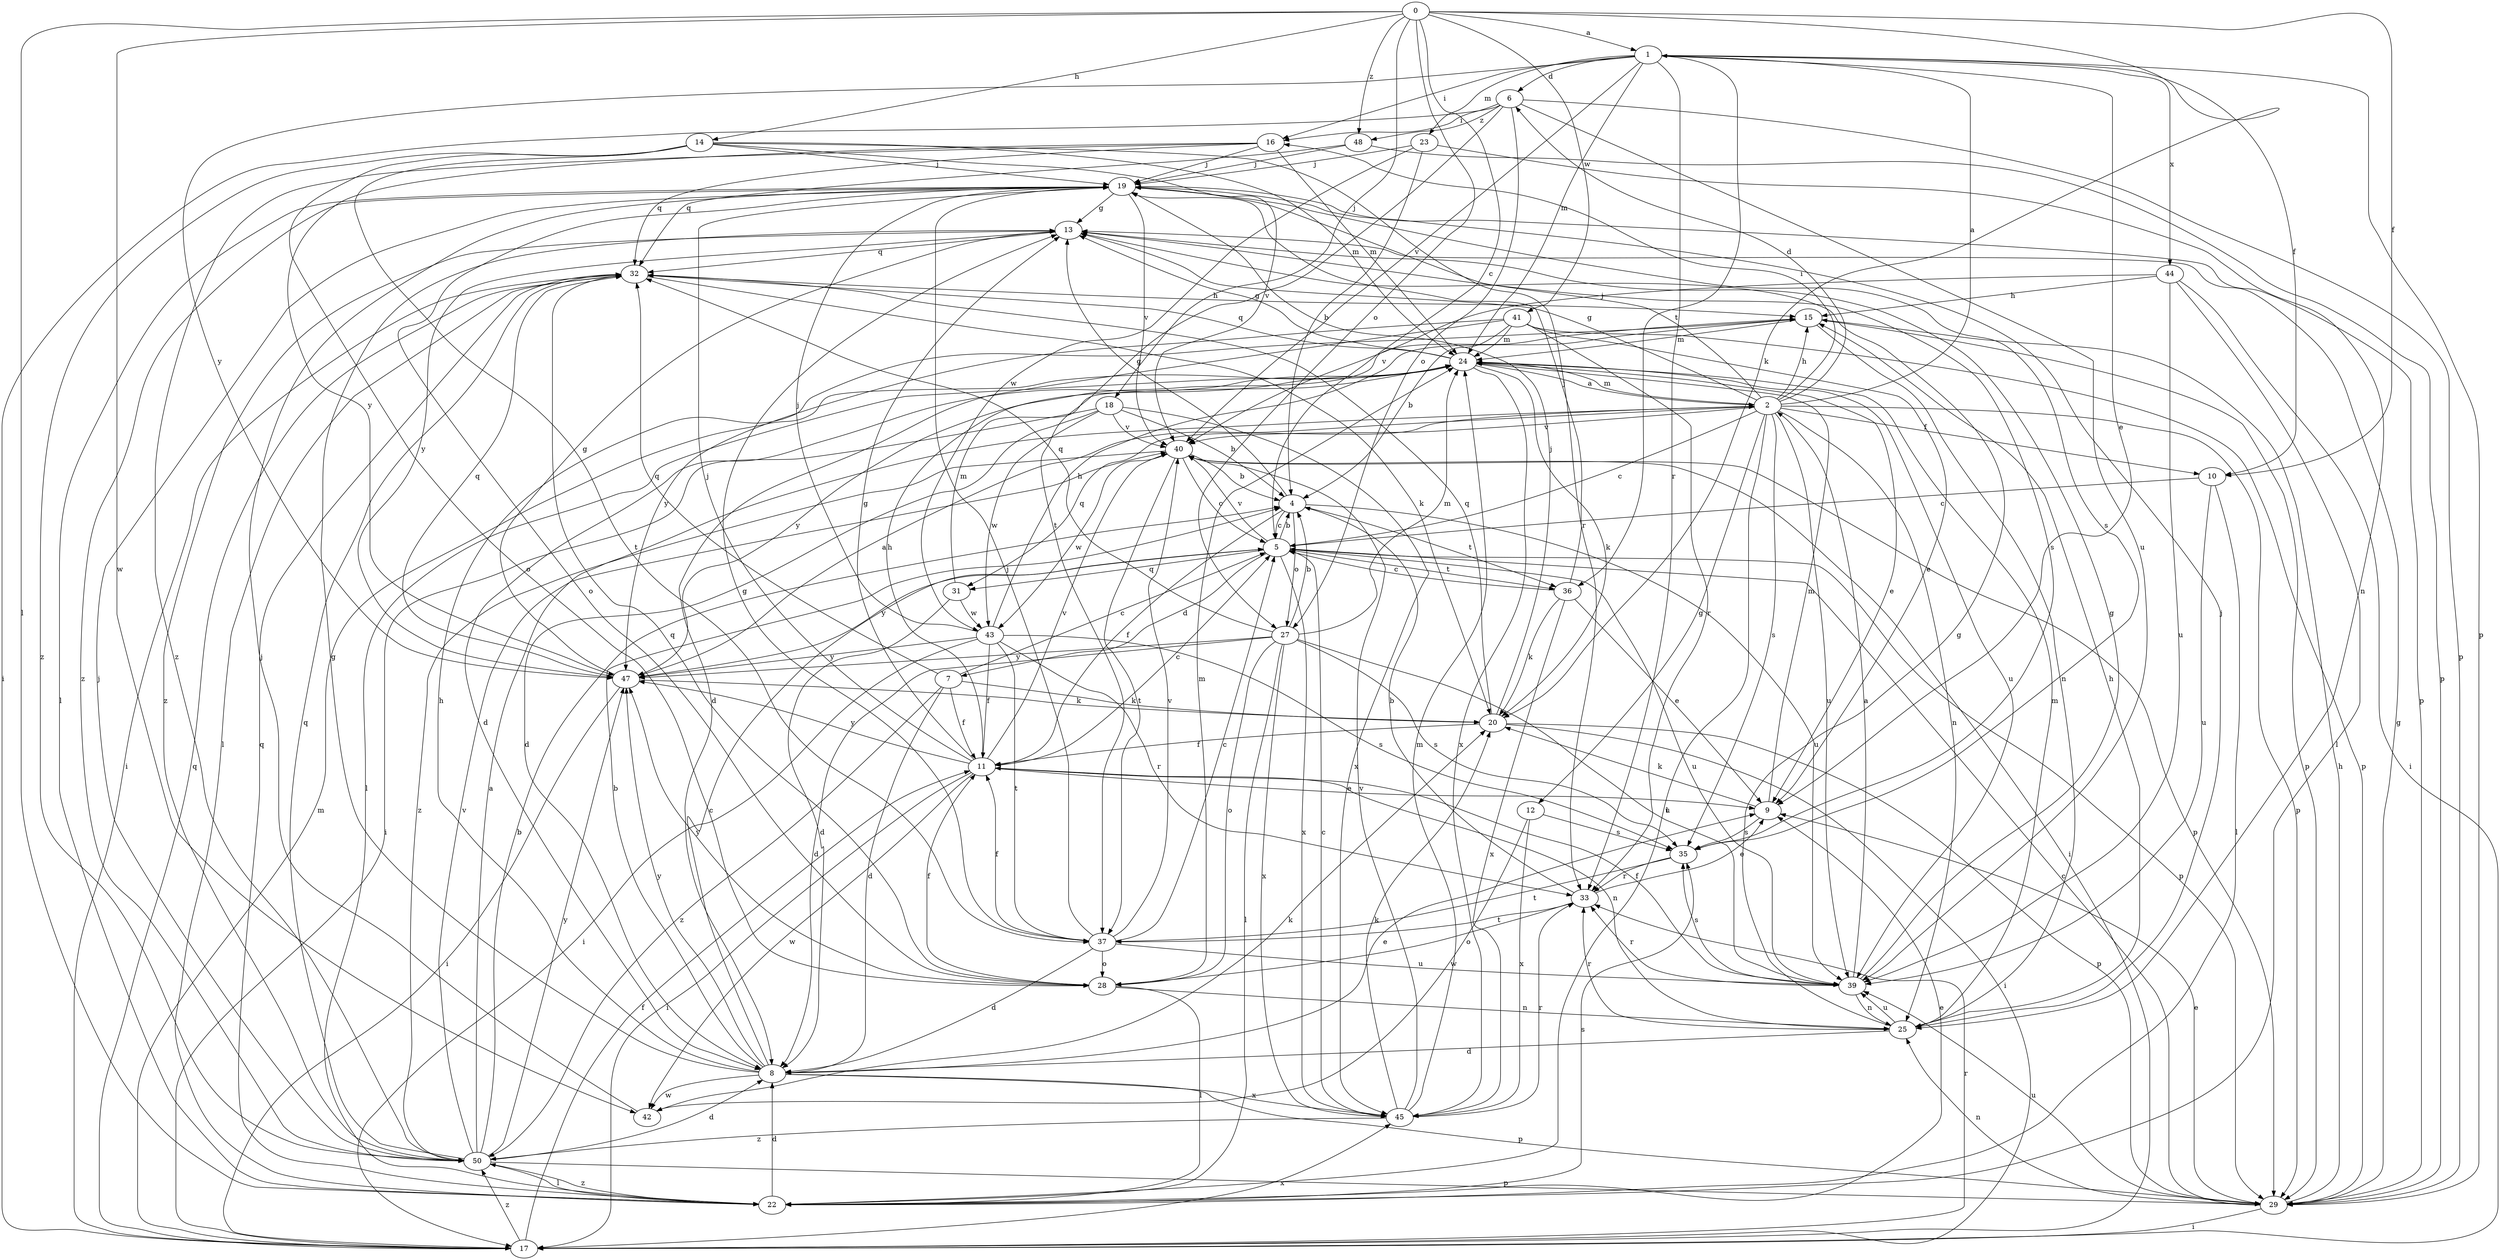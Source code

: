 strict digraph  {
0;
1;
2;
4;
5;
6;
7;
8;
9;
10;
11;
12;
13;
14;
15;
16;
17;
18;
19;
20;
22;
23;
24;
25;
27;
28;
29;
31;
32;
33;
35;
36;
37;
39;
40;
41;
42;
43;
44;
45;
47;
48;
50;
0 -> 1  [label=a];
0 -> 5  [label=c];
0 -> 10  [label=f];
0 -> 14  [label=h];
0 -> 18  [label=j];
0 -> 20  [label=k];
0 -> 22  [label=l];
0 -> 27  [label=o];
0 -> 41  [label=w];
0 -> 42  [label=w];
0 -> 48  [label=z];
1 -> 6  [label=d];
1 -> 9  [label=e];
1 -> 10  [label=f];
1 -> 16  [label=i];
1 -> 23  [label=m];
1 -> 24  [label=m];
1 -> 29  [label=p];
1 -> 33  [label=r];
1 -> 36  [label=t];
1 -> 40  [label=v];
1 -> 44  [label=x];
1 -> 47  [label=y];
2 -> 1  [label=a];
2 -> 5  [label=c];
2 -> 6  [label=d];
2 -> 10  [label=f];
2 -> 12  [label=g];
2 -> 13  [label=g];
2 -> 15  [label=h];
2 -> 16  [label=i];
2 -> 19  [label=j];
2 -> 22  [label=l];
2 -> 24  [label=m];
2 -> 25  [label=n];
2 -> 29  [label=p];
2 -> 31  [label=q];
2 -> 35  [label=s];
2 -> 39  [label=u];
2 -> 40  [label=v];
4 -> 5  [label=c];
4 -> 11  [label=f];
4 -> 13  [label=g];
4 -> 27  [label=o];
4 -> 36  [label=t];
4 -> 39  [label=u];
5 -> 4  [label=b];
5 -> 7  [label=d];
5 -> 29  [label=p];
5 -> 31  [label=q];
5 -> 36  [label=t];
5 -> 39  [label=u];
5 -> 40  [label=v];
5 -> 45  [label=x];
5 -> 47  [label=y];
6 -> 16  [label=i];
6 -> 17  [label=i];
6 -> 27  [label=o];
6 -> 29  [label=p];
6 -> 37  [label=t];
6 -> 39  [label=u];
6 -> 48  [label=z];
7 -> 5  [label=c];
7 -> 8  [label=d];
7 -> 11  [label=f];
7 -> 20  [label=k];
7 -> 32  [label=q];
7 -> 50  [label=z];
8 -> 4  [label=b];
8 -> 5  [label=c];
8 -> 9  [label=e];
8 -> 13  [label=g];
8 -> 15  [label=h];
8 -> 29  [label=p];
8 -> 42  [label=w];
8 -> 45  [label=x];
8 -> 47  [label=y];
9 -> 20  [label=k];
9 -> 24  [label=m];
9 -> 35  [label=s];
10 -> 5  [label=c];
10 -> 22  [label=l];
10 -> 39  [label=u];
11 -> 5  [label=c];
11 -> 9  [label=e];
11 -> 13  [label=g];
11 -> 15  [label=h];
11 -> 17  [label=i];
11 -> 19  [label=j];
11 -> 25  [label=n];
11 -> 40  [label=v];
11 -> 42  [label=w];
11 -> 47  [label=y];
12 -> 35  [label=s];
12 -> 42  [label=w];
12 -> 45  [label=x];
13 -> 32  [label=q];
13 -> 35  [label=s];
13 -> 47  [label=y];
13 -> 50  [label=z];
14 -> 19  [label=j];
14 -> 24  [label=m];
14 -> 28  [label=o];
14 -> 33  [label=r];
14 -> 37  [label=t];
14 -> 40  [label=v];
14 -> 50  [label=z];
15 -> 24  [label=m];
15 -> 25  [label=n];
15 -> 29  [label=p];
16 -> 19  [label=j];
16 -> 24  [label=m];
16 -> 32  [label=q];
16 -> 47  [label=y];
16 -> 50  [label=z];
17 -> 11  [label=f];
17 -> 24  [label=m];
17 -> 32  [label=q];
17 -> 33  [label=r];
17 -> 45  [label=x];
17 -> 50  [label=z];
18 -> 4  [label=b];
18 -> 8  [label=d];
18 -> 17  [label=i];
18 -> 40  [label=v];
18 -> 43  [label=w];
18 -> 45  [label=x];
19 -> 13  [label=g];
19 -> 22  [label=l];
19 -> 28  [label=o];
19 -> 29  [label=p];
19 -> 35  [label=s];
19 -> 40  [label=v];
19 -> 50  [label=z];
20 -> 11  [label=f];
20 -> 17  [label=i];
20 -> 19  [label=j];
20 -> 29  [label=p];
20 -> 32  [label=q];
22 -> 8  [label=d];
22 -> 9  [label=e];
22 -> 32  [label=q];
22 -> 35  [label=s];
22 -> 50  [label=z];
23 -> 4  [label=b];
23 -> 19  [label=j];
23 -> 25  [label=n];
23 -> 43  [label=w];
24 -> 2  [label=a];
24 -> 8  [label=d];
24 -> 9  [label=e];
24 -> 13  [label=g];
24 -> 20  [label=k];
24 -> 22  [label=l];
24 -> 32  [label=q];
24 -> 39  [label=u];
24 -> 45  [label=x];
24 -> 47  [label=y];
25 -> 8  [label=d];
25 -> 13  [label=g];
25 -> 15  [label=h];
25 -> 19  [label=j];
25 -> 24  [label=m];
25 -> 33  [label=r];
25 -> 39  [label=u];
27 -> 4  [label=b];
27 -> 8  [label=d];
27 -> 22  [label=l];
27 -> 24  [label=m];
27 -> 28  [label=o];
27 -> 32  [label=q];
27 -> 35  [label=s];
27 -> 39  [label=u];
27 -> 45  [label=x];
27 -> 47  [label=y];
28 -> 11  [label=f];
28 -> 22  [label=l];
28 -> 24  [label=m];
28 -> 25  [label=n];
28 -> 32  [label=q];
28 -> 47  [label=y];
29 -> 5  [label=c];
29 -> 9  [label=e];
29 -> 13  [label=g];
29 -> 15  [label=h];
29 -> 17  [label=i];
29 -> 25  [label=n];
29 -> 39  [label=u];
31 -> 8  [label=d];
31 -> 24  [label=m];
31 -> 43  [label=w];
32 -> 15  [label=h];
32 -> 17  [label=i];
32 -> 20  [label=k];
32 -> 22  [label=l];
33 -> 4  [label=b];
33 -> 9  [label=e];
33 -> 28  [label=o];
33 -> 37  [label=t];
35 -> 33  [label=r];
35 -> 37  [label=t];
36 -> 5  [label=c];
36 -> 9  [label=e];
36 -> 19  [label=j];
36 -> 20  [label=k];
36 -> 45  [label=x];
37 -> 5  [label=c];
37 -> 8  [label=d];
37 -> 11  [label=f];
37 -> 13  [label=g];
37 -> 19  [label=j];
37 -> 28  [label=o];
37 -> 39  [label=u];
37 -> 40  [label=v];
39 -> 2  [label=a];
39 -> 11  [label=f];
39 -> 13  [label=g];
39 -> 25  [label=n];
39 -> 33  [label=r];
39 -> 35  [label=s];
40 -> 4  [label=b];
40 -> 5  [label=c];
40 -> 17  [label=i];
40 -> 29  [label=p];
40 -> 37  [label=t];
40 -> 43  [label=w];
40 -> 50  [label=z];
41 -> 4  [label=b];
41 -> 8  [label=d];
41 -> 9  [label=e];
41 -> 24  [label=m];
41 -> 29  [label=p];
41 -> 33  [label=r];
41 -> 47  [label=y];
42 -> 19  [label=j];
42 -> 20  [label=k];
43 -> 11  [label=f];
43 -> 15  [label=h];
43 -> 17  [label=i];
43 -> 19  [label=j];
43 -> 33  [label=r];
43 -> 35  [label=s];
43 -> 37  [label=t];
43 -> 47  [label=y];
44 -> 15  [label=h];
44 -> 17  [label=i];
44 -> 22  [label=l];
44 -> 39  [label=u];
44 -> 40  [label=v];
45 -> 5  [label=c];
45 -> 20  [label=k];
45 -> 24  [label=m];
45 -> 33  [label=r];
45 -> 40  [label=v];
45 -> 50  [label=z];
47 -> 2  [label=a];
47 -> 13  [label=g];
47 -> 17  [label=i];
47 -> 20  [label=k];
47 -> 32  [label=q];
48 -> 19  [label=j];
48 -> 29  [label=p];
48 -> 32  [label=q];
50 -> 2  [label=a];
50 -> 4  [label=b];
50 -> 8  [label=d];
50 -> 19  [label=j];
50 -> 22  [label=l];
50 -> 29  [label=p];
50 -> 32  [label=q];
50 -> 40  [label=v];
50 -> 47  [label=y];
}
